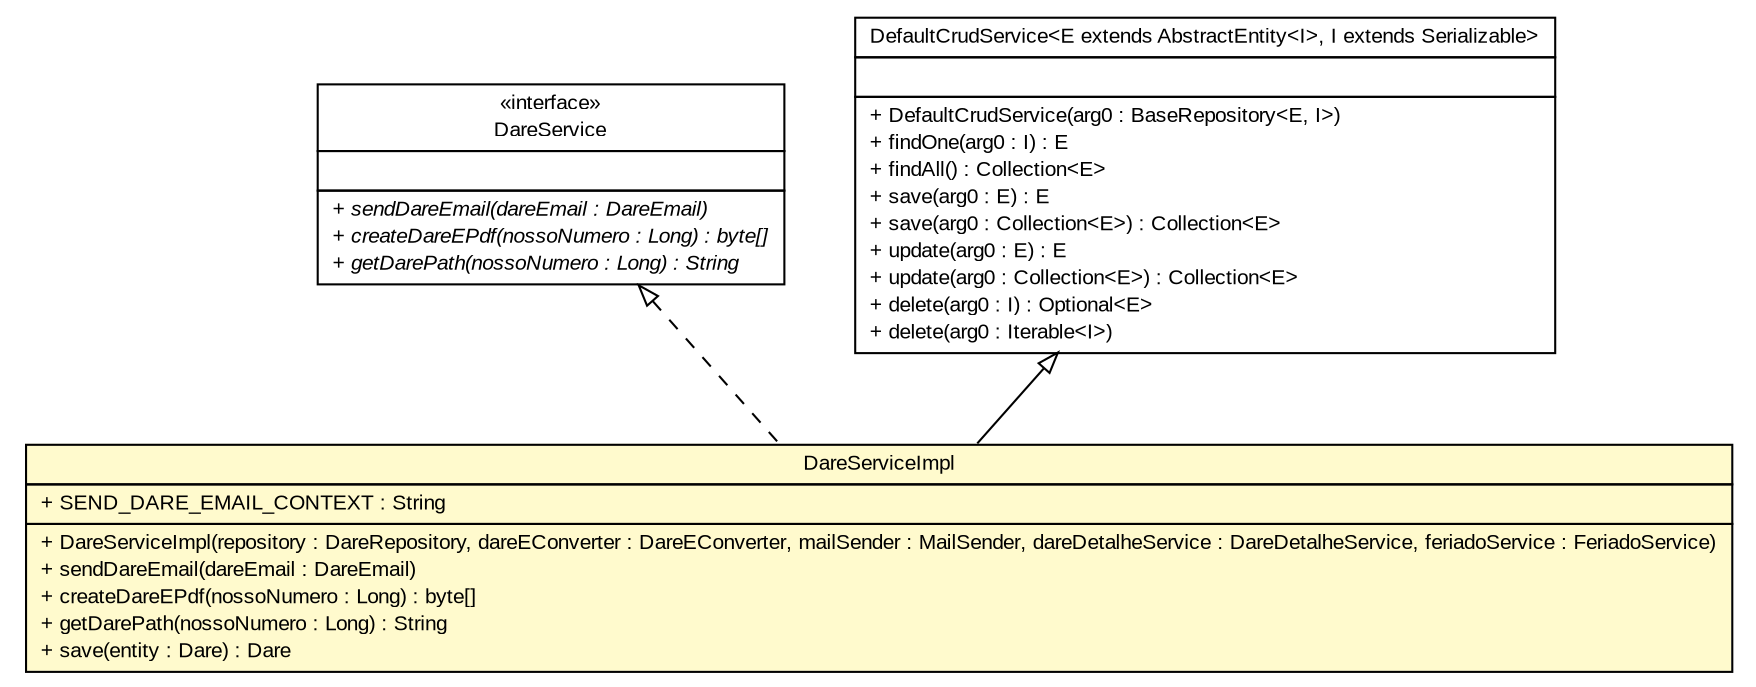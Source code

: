 #!/usr/local/bin/dot
#
# Class diagram 
# Generated by UMLGraph version R5_6 (http://www.umlgraph.org/)
#

digraph G {
	edge [fontname="arial",fontsize=10,labelfontname="arial",labelfontsize=10];
	node [fontname="arial",fontsize=10,shape=plaintext];
	nodesep=0.25;
	ranksep=0.5;
	// br.gov.to.sefaz.arr.dare.service.DareService
	c68997 [label=<<table title="br.gov.to.sefaz.arr.dare.service.DareService" border="0" cellborder="1" cellspacing="0" cellpadding="2" port="p" href="../DareService.html">
		<tr><td><table border="0" cellspacing="0" cellpadding="1">
<tr><td align="center" balign="center"> &#171;interface&#187; </td></tr>
<tr><td align="center" balign="center"> DareService </td></tr>
		</table></td></tr>
		<tr><td><table border="0" cellspacing="0" cellpadding="1">
<tr><td align="left" balign="left">  </td></tr>
		</table></td></tr>
		<tr><td><table border="0" cellspacing="0" cellpadding="1">
<tr><td align="left" balign="left"><font face="arial italic" point-size="10.0"> + sendDareEmail(dareEmail : DareEmail) </font></td></tr>
<tr><td align="left" balign="left"><font face="arial italic" point-size="10.0"> + createDareEPdf(nossoNumero : Long) : byte[] </font></td></tr>
<tr><td align="left" balign="left"><font face="arial italic" point-size="10.0"> + getDarePath(nossoNumero : Long) : String </font></td></tr>
		</table></td></tr>
		</table>>, URL="../DareService.html", fontname="arial", fontcolor="black", fontsize=10.0];
	// br.gov.to.sefaz.arr.dare.service.impl.DareServiceImpl
	c69006 [label=<<table title="br.gov.to.sefaz.arr.dare.service.impl.DareServiceImpl" border="0" cellborder="1" cellspacing="0" cellpadding="2" port="p" bgcolor="lemonChiffon" href="./DareServiceImpl.html">
		<tr><td><table border="0" cellspacing="0" cellpadding="1">
<tr><td align="center" balign="center"> DareServiceImpl </td></tr>
		</table></td></tr>
		<tr><td><table border="0" cellspacing="0" cellpadding="1">
<tr><td align="left" balign="left"> + SEND_DARE_EMAIL_CONTEXT : String </td></tr>
		</table></td></tr>
		<tr><td><table border="0" cellspacing="0" cellpadding="1">
<tr><td align="left" balign="left"> + DareServiceImpl(repository : DareRepository, dareEConverter : DareEConverter, mailSender : MailSender, dareDetalheService : DareDetalheService, feriadoService : FeriadoService) </td></tr>
<tr><td align="left" balign="left"> + sendDareEmail(dareEmail : DareEmail) </td></tr>
<tr><td align="left" balign="left"> + createDareEPdf(nossoNumero : Long) : byte[] </td></tr>
<tr><td align="left" balign="left"> + getDarePath(nossoNumero : Long) : String </td></tr>
<tr><td align="left" balign="left"> + save(entity : Dare) : Dare </td></tr>
		</table></td></tr>
		</table>>, URL="./DareServiceImpl.html", fontname="arial", fontcolor="black", fontsize=10.0];
	//br.gov.to.sefaz.arr.dare.service.impl.DareServiceImpl extends br.gov.to.sefaz.business.service.impl.DefaultCrudService<br.gov.to.sefaz.arr.persistence.entity.Dare, java.lang.Long>
	c69374:p -> c69006:p [dir=back,arrowtail=empty];
	//br.gov.to.sefaz.arr.dare.service.impl.DareServiceImpl implements br.gov.to.sefaz.arr.dare.service.DareService
	c68997:p -> c69006:p [dir=back,arrowtail=empty,style=dashed];
	// br.gov.to.sefaz.business.service.impl.DefaultCrudService<E extends br.gov.to.sefaz.persistence.entity.AbstractEntity<I>, I extends java.io.Serializable>
	c69374 [label=<<table title="br.gov.to.sefaz.business.service.impl.DefaultCrudService" border="0" cellborder="1" cellspacing="0" cellpadding="2" port="p" href="http://java.sun.com/j2se/1.4.2/docs/api/br/gov/to/sefaz/business/service/impl/DefaultCrudService.html">
		<tr><td><table border="0" cellspacing="0" cellpadding="1">
<tr><td align="center" balign="center"> DefaultCrudService&lt;E extends AbstractEntity&lt;I&gt;, I extends Serializable&gt; </td></tr>
		</table></td></tr>
		<tr><td><table border="0" cellspacing="0" cellpadding="1">
<tr><td align="left" balign="left">  </td></tr>
		</table></td></tr>
		<tr><td><table border="0" cellspacing="0" cellpadding="1">
<tr><td align="left" balign="left"> + DefaultCrudService(arg0 : BaseRepository&lt;E, I&gt;) </td></tr>
<tr><td align="left" balign="left"> + findOne(arg0 : I) : E </td></tr>
<tr><td align="left" balign="left"> + findAll() : Collection&lt;E&gt; </td></tr>
<tr><td align="left" balign="left"> + save(arg0 : E) : E </td></tr>
<tr><td align="left" balign="left"> + save(arg0 : Collection&lt;E&gt;) : Collection&lt;E&gt; </td></tr>
<tr><td align="left" balign="left"> + update(arg0 : E) : E </td></tr>
<tr><td align="left" balign="left"> + update(arg0 : Collection&lt;E&gt;) : Collection&lt;E&gt; </td></tr>
<tr><td align="left" balign="left"> + delete(arg0 : I) : Optional&lt;E&gt; </td></tr>
<tr><td align="left" balign="left"> + delete(arg0 : Iterable&lt;I&gt;) </td></tr>
		</table></td></tr>
		</table>>, URL="http://java.sun.com/j2se/1.4.2/docs/api/br/gov/to/sefaz/business/service/impl/DefaultCrudService.html", fontname="arial", fontcolor="black", fontsize=10.0];
}

